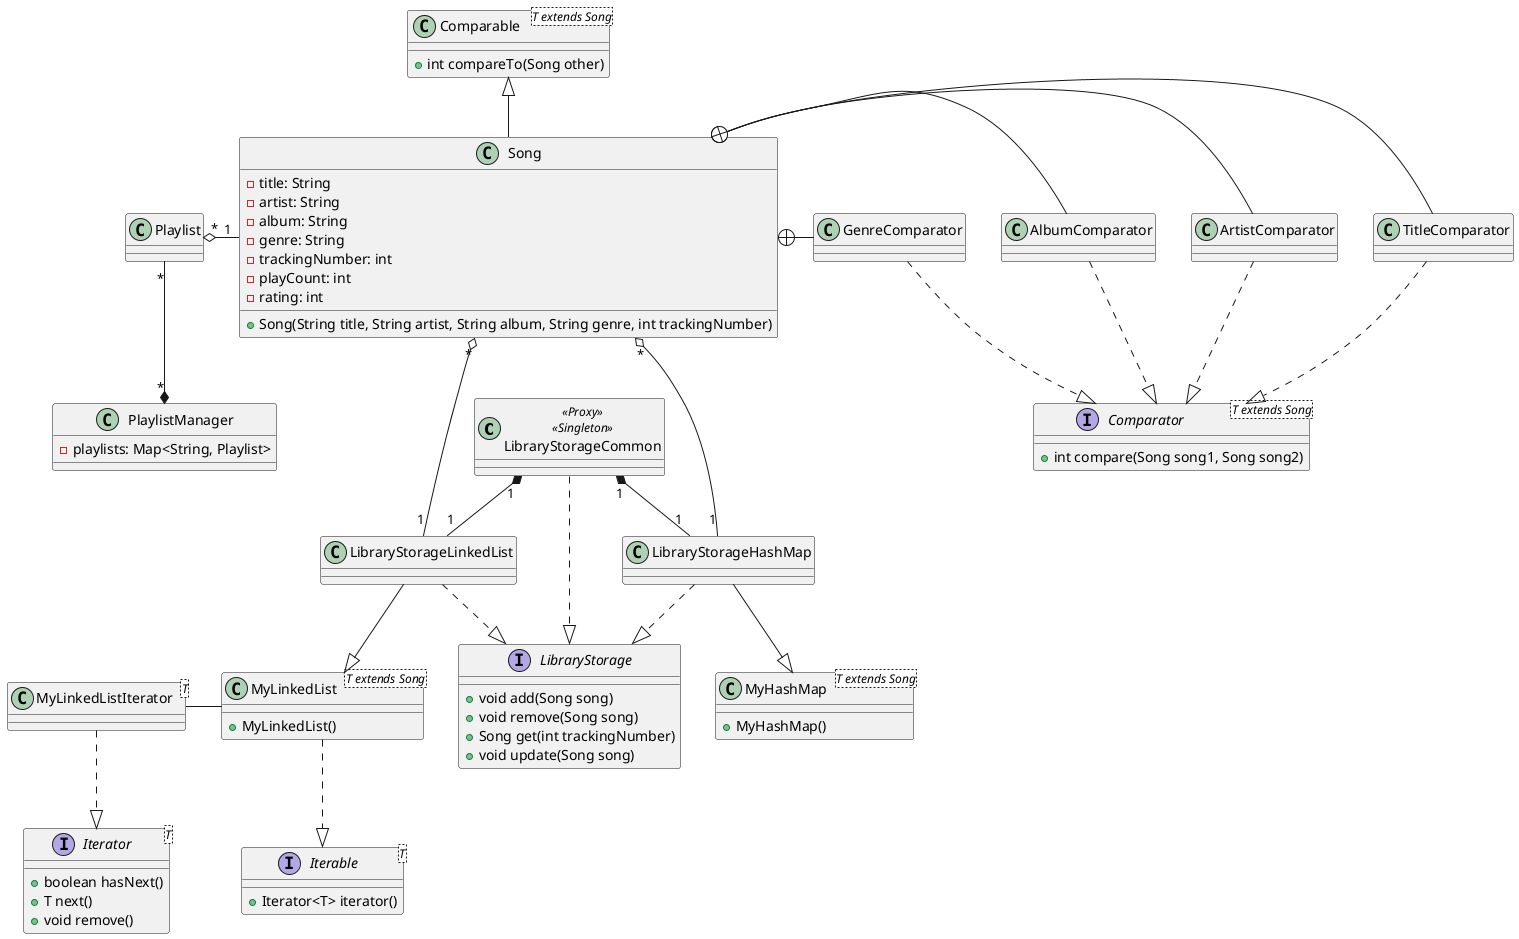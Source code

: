 @startuml

'Relationships
LibraryStorageCommon "1" *-- "1" LibraryStorageLinkedList
LibraryStorageCommon "1" *-- "1" LibraryStorageHashMap
LibraryStorageCommon ..|> LibraryStorage

Playlist "*" --* "*" PlaylistManager
Playlist "*" o- "1" Song

LibraryStorageHashMap ..|> LibraryStorage
LibraryStorageHashMap --|> MyHashMap
Song "*" o--- "1" LibraryStorageHashMap

LibraryStorageLinkedList ..|> LibraryStorage
LibraryStorageLinkedList --|> MyLinkedList
Song "*" o--- "1" LibraryStorageLinkedList

MyLinkedListIterator - MyLinkedList
MyLinkedListIterator ..|> Iterator
MyLinkedList ..|> Iterable

Comparable <|-- Song

TitleComparator ..|> Comparator
Song +- TitleComparator
ArtistComparator ..|> Comparator
Song +- ArtistComparator
AlbumComparator ..|> Comparator
Song +- AlbumComparator
GenreComparator ..|> Comparator
Song +- GenreComparator


class Comparable<T extends Song> {
    + int compareTo(Song other)
}

interface Comparator<T extends Song> {
    + int compare(Song song1, Song song2)
}

class LibraryStorageCommon <<Proxy>> <<Singleton>>

interface LibraryStorage {
    + void add(Song song)
    + void remove(Song song)
    + Song get(int trackingNumber)
    + void update(Song song)
}

'Linked list
class LibraryStorageLinkedList

class MyLinkedList<T extends Song> {
    + MyLinkedList()
}

class MyLinkedListIterator<T>

interface Iterable<T> {
    + Iterator<T> iterator()
}

interface Iterator<T> {
    + boolean hasNext()
    + T next()
    + void remove()
}

'Hash map

class LibraryStorageHashMap

class MyHashMap<T extends Song> {
    + MyHashMap()
}

'Song

class Song {
    - title: String
    - artist: String
    - album: String
    - genre: String
    - trackingNumber: int
    - playCount: int
    - rating: int
    + Song(String title, String artist, String album, String genre, int trackingNumber)
}

'Playlists

class PlaylistManager {
    - playlists: Map<String, Playlist>
}

@enduml
